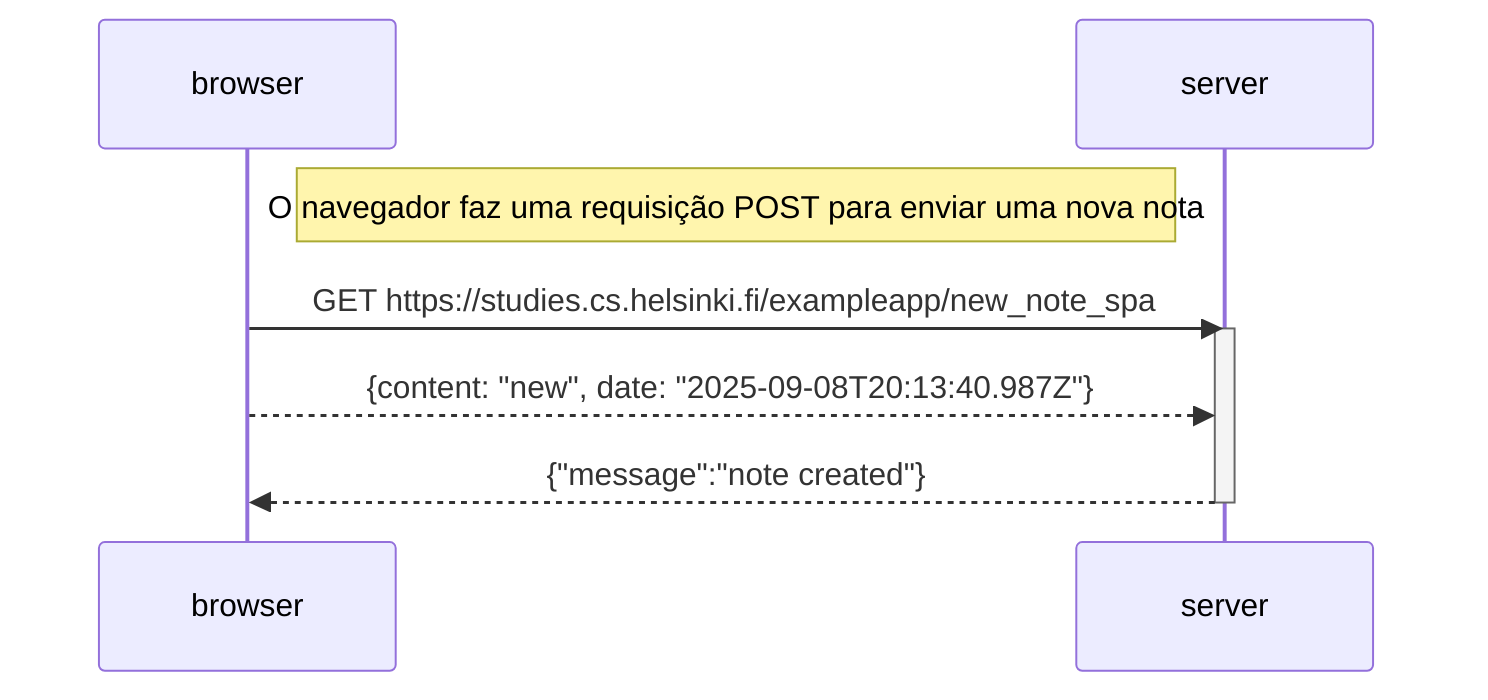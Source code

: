 sequenceDiagram
    participant browser
    participant server
    Note right of browser: O navegador faz uma requisição POST para enviar uma nova nota

    browser->>server: GET https://studies.cs.helsinki.fi/exampleapp/new_note_spa
    activate server
    browser-->>server: {content: "new", date: "2025-09-08T20:13:40.987Z"}
    server-->>browser: {"message":"note created"}

    deactivate server